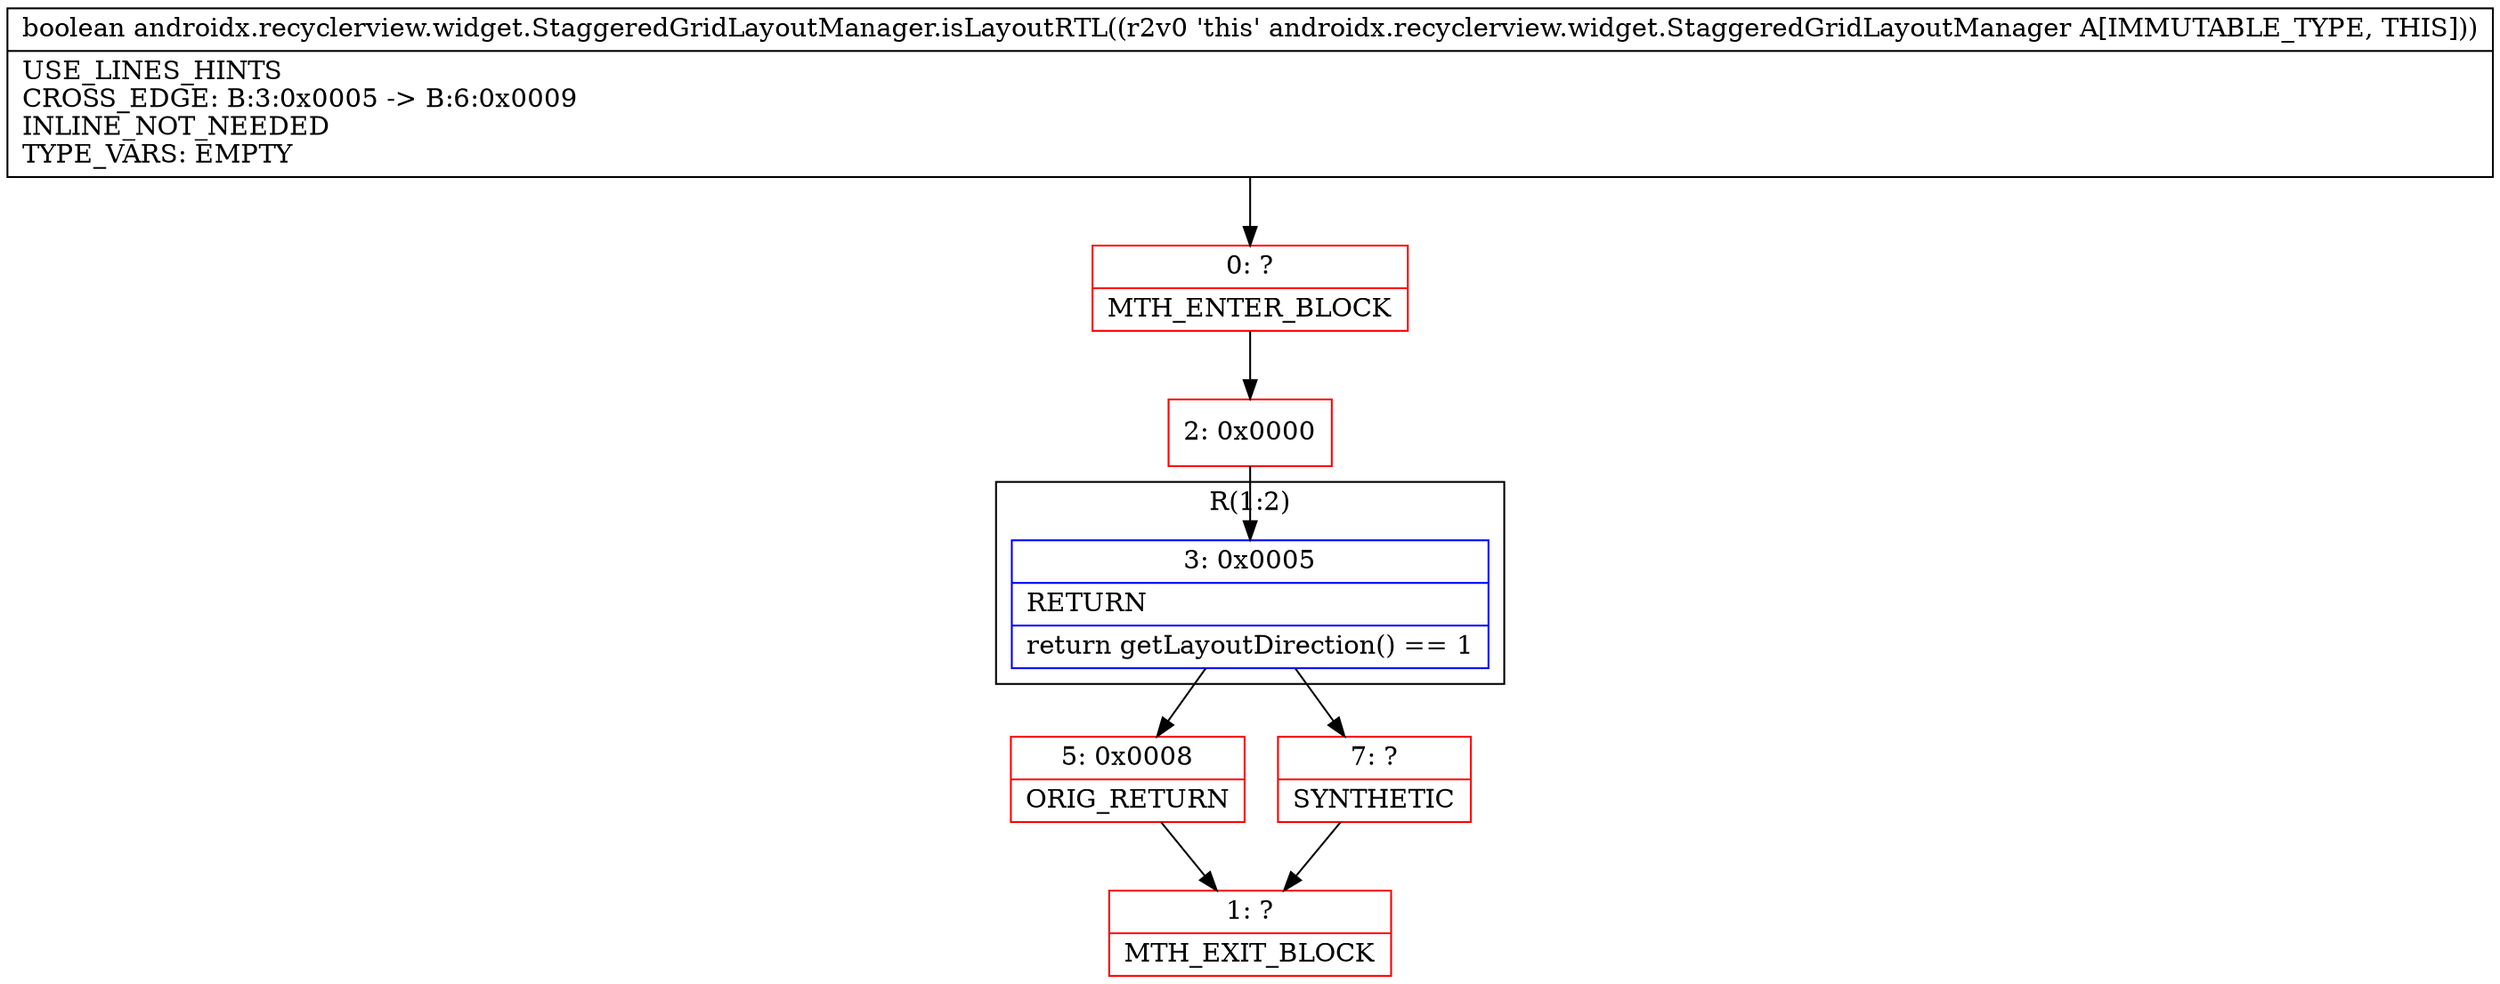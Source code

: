 digraph "CFG forandroidx.recyclerview.widget.StaggeredGridLayoutManager.isLayoutRTL()Z" {
subgraph cluster_Region_1524049321 {
label = "R(1:2)";
node [shape=record,color=blue];
Node_3 [shape=record,label="{3\:\ 0x0005|RETURN\l|return getLayoutDirection() == 1\l}"];
}
Node_0 [shape=record,color=red,label="{0\:\ ?|MTH_ENTER_BLOCK\l}"];
Node_2 [shape=record,color=red,label="{2\:\ 0x0000}"];
Node_5 [shape=record,color=red,label="{5\:\ 0x0008|ORIG_RETURN\l}"];
Node_1 [shape=record,color=red,label="{1\:\ ?|MTH_EXIT_BLOCK\l}"];
Node_7 [shape=record,color=red,label="{7\:\ ?|SYNTHETIC\l}"];
MethodNode[shape=record,label="{boolean androidx.recyclerview.widget.StaggeredGridLayoutManager.isLayoutRTL((r2v0 'this' androidx.recyclerview.widget.StaggeredGridLayoutManager A[IMMUTABLE_TYPE, THIS]))  | USE_LINES_HINTS\lCROSS_EDGE: B:3:0x0005 \-\> B:6:0x0009\lINLINE_NOT_NEEDED\lTYPE_VARS: EMPTY\l}"];
MethodNode -> Node_0;Node_3 -> Node_5;
Node_3 -> Node_7;
Node_0 -> Node_2;
Node_2 -> Node_3;
Node_5 -> Node_1;
Node_7 -> Node_1;
}

